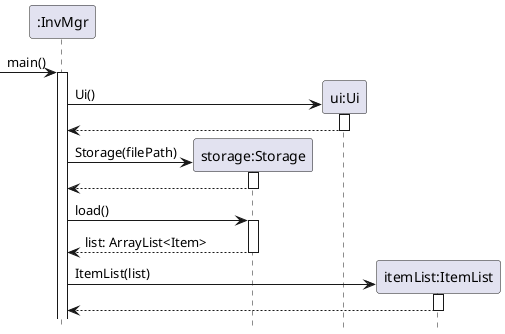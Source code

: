 @startuml

hide footbox
skinparam guillemet false
skinparam sequenceStereotypeFontColor red
skinparam sequenceStereotypeFontStyle bold

participant ":InvMgr" as InvMgr
participant "storage:Storage" as Storage
participant "ui:Ui" as Ui
participant "itemList:ItemList" as ItemList

-> InvMgr: main()
activate InvMgr
    create Ui
    InvMgr -> Ui: Ui()
    activate Ui
    return

    create Storage
    InvMgr -> Storage: Storage(filePath)
    activate Storage
    return

    InvMgr -> Storage: load()
    activate Storage
    return list: ArrayList<Item>

    create ItemList
    InvMgr -> ItemList: ItemList(list)
    activate ItemList
    return

@enduml
